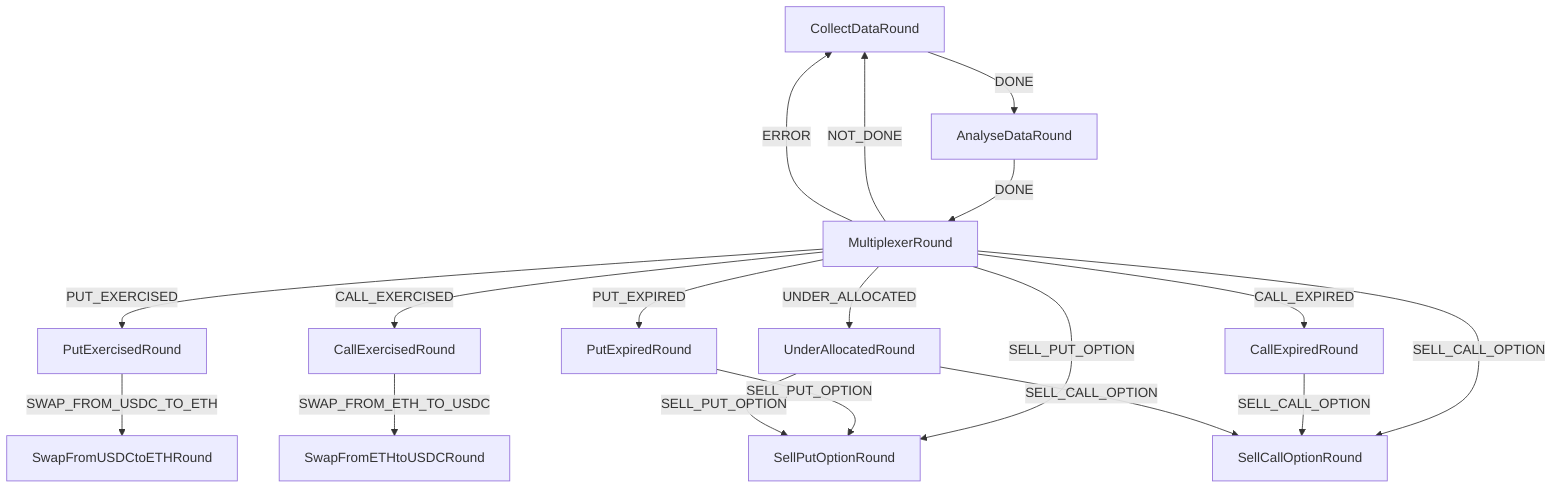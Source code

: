 graph TD
  CollectDataRound
  CollectDataRound
  AnalyseDataRound
  MultiplexerRound
  PutExpiredRound
  PutExercisedRound
  CallExpiredRound
  CallExercisedRound
  UnderAllocatedRound
  SellCallOptionRound
  SellPutOptionRound
  SwapFromUSDCtoETHRound
  SwapFromETHtoUSDCRound
  CollectDataRound -->|DONE| AnalyseDataRound
  AnalyseDataRound -->|DONE| MultiplexerRound
  MultiplexerRound -->|NOT_DONE| CollectDataRound
  MultiplexerRound -->|ERROR| CollectDataRound
  MultiplexerRound -->|PUT_EXPIRED| PutExpiredRound
  MultiplexerRound -->|PUT_EXERCISED| PutExercisedRound
  MultiplexerRound -->|CALL_EXPIRED| CallExpiredRound
  MultiplexerRound -->|CALL_EXERCISED| CallExercisedRound
  MultiplexerRound -->|UNDER_ALLOCATED| UnderAllocatedRound
  MultiplexerRound -->|SELL_PUT_OPTION| SellPutOptionRound
  MultiplexerRound -->|SELL_CALL_OPTION| SellCallOptionRound
  PutExpiredRound -->|SELL_PUT_OPTION| SellPutOptionRound
  CallExpiredRound -->|SELL_CALL_OPTION| SellCallOptionRound
  PutExercisedRound -->|SWAP_FROM_USDC_TO_ETH| SwapFromUSDCtoETHRound
  CallExercisedRound -->|SWAP_FROM_ETH_TO_USDC| SwapFromETHtoUSDCRound
  UnderAllocatedRound -->|SELL_PUT_OPTION| SellPutOptionRound
  UnderAllocatedRound -->|SELL_CALL_OPTION| SellCallOptionRound